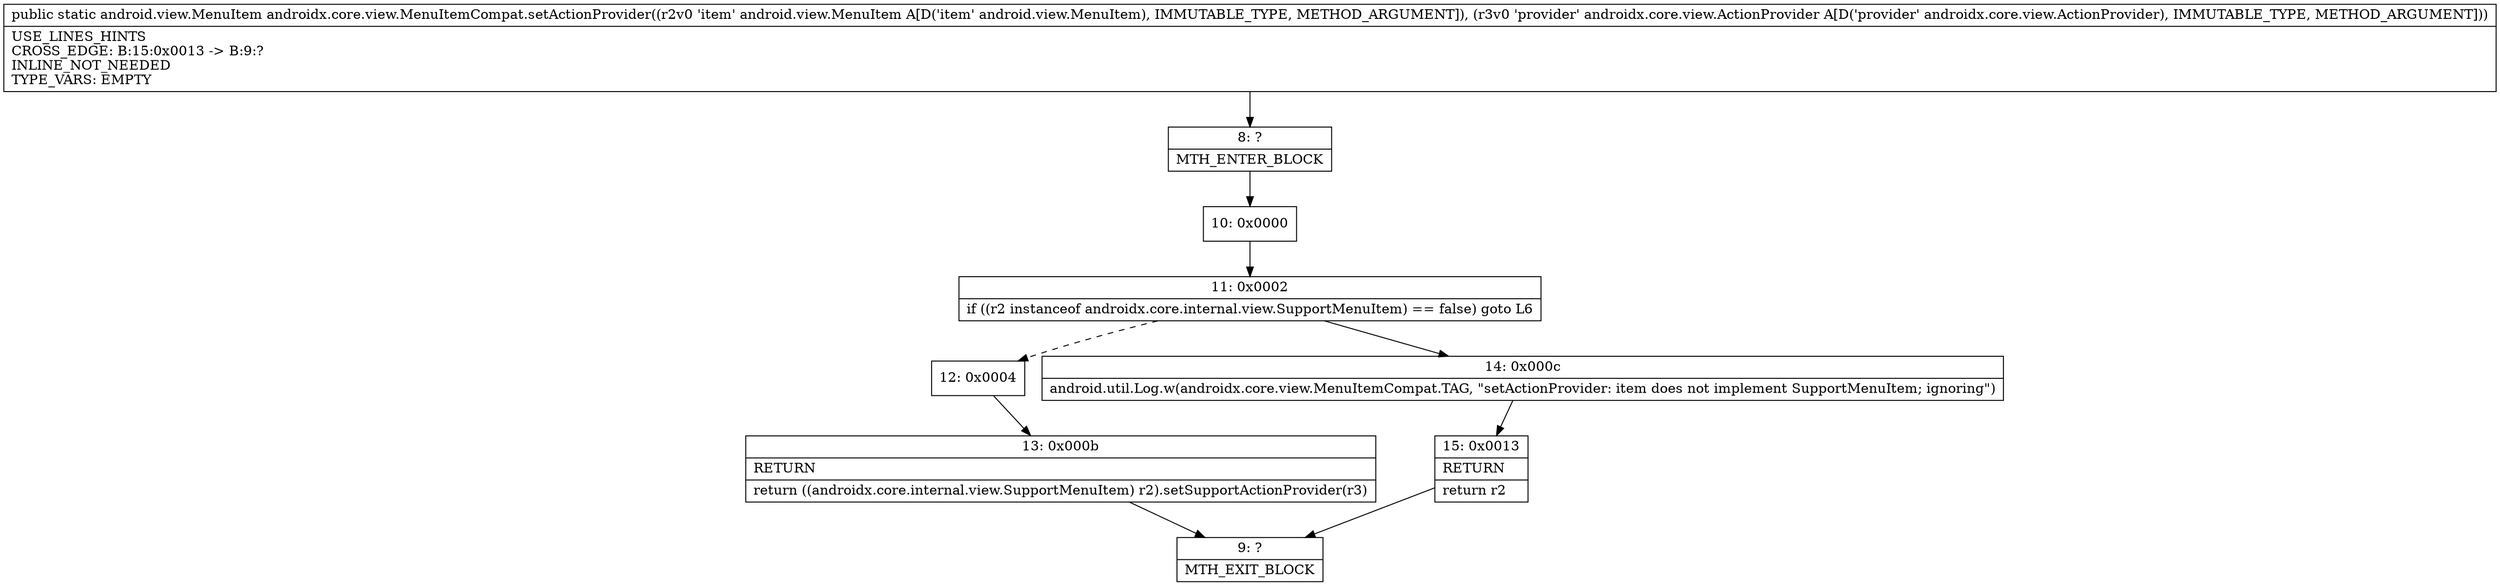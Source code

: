 digraph "CFG forandroidx.core.view.MenuItemCompat.setActionProvider(Landroid\/view\/MenuItem;Landroidx\/core\/view\/ActionProvider;)Landroid\/view\/MenuItem;" {
Node_8 [shape=record,label="{8\:\ ?|MTH_ENTER_BLOCK\l}"];
Node_10 [shape=record,label="{10\:\ 0x0000}"];
Node_11 [shape=record,label="{11\:\ 0x0002|if ((r2 instanceof androidx.core.internal.view.SupportMenuItem) == false) goto L6\l}"];
Node_12 [shape=record,label="{12\:\ 0x0004}"];
Node_13 [shape=record,label="{13\:\ 0x000b|RETURN\l|return ((androidx.core.internal.view.SupportMenuItem) r2).setSupportActionProvider(r3)\l}"];
Node_9 [shape=record,label="{9\:\ ?|MTH_EXIT_BLOCK\l}"];
Node_14 [shape=record,label="{14\:\ 0x000c|android.util.Log.w(androidx.core.view.MenuItemCompat.TAG, \"setActionProvider: item does not implement SupportMenuItem; ignoring\")\l}"];
Node_15 [shape=record,label="{15\:\ 0x0013|RETURN\l|return r2\l}"];
MethodNode[shape=record,label="{public static android.view.MenuItem androidx.core.view.MenuItemCompat.setActionProvider((r2v0 'item' android.view.MenuItem A[D('item' android.view.MenuItem), IMMUTABLE_TYPE, METHOD_ARGUMENT]), (r3v0 'provider' androidx.core.view.ActionProvider A[D('provider' androidx.core.view.ActionProvider), IMMUTABLE_TYPE, METHOD_ARGUMENT]))  | USE_LINES_HINTS\lCROSS_EDGE: B:15:0x0013 \-\> B:9:?\lINLINE_NOT_NEEDED\lTYPE_VARS: EMPTY\l}"];
MethodNode -> Node_8;Node_8 -> Node_10;
Node_10 -> Node_11;
Node_11 -> Node_12[style=dashed];
Node_11 -> Node_14;
Node_12 -> Node_13;
Node_13 -> Node_9;
Node_14 -> Node_15;
Node_15 -> Node_9;
}

